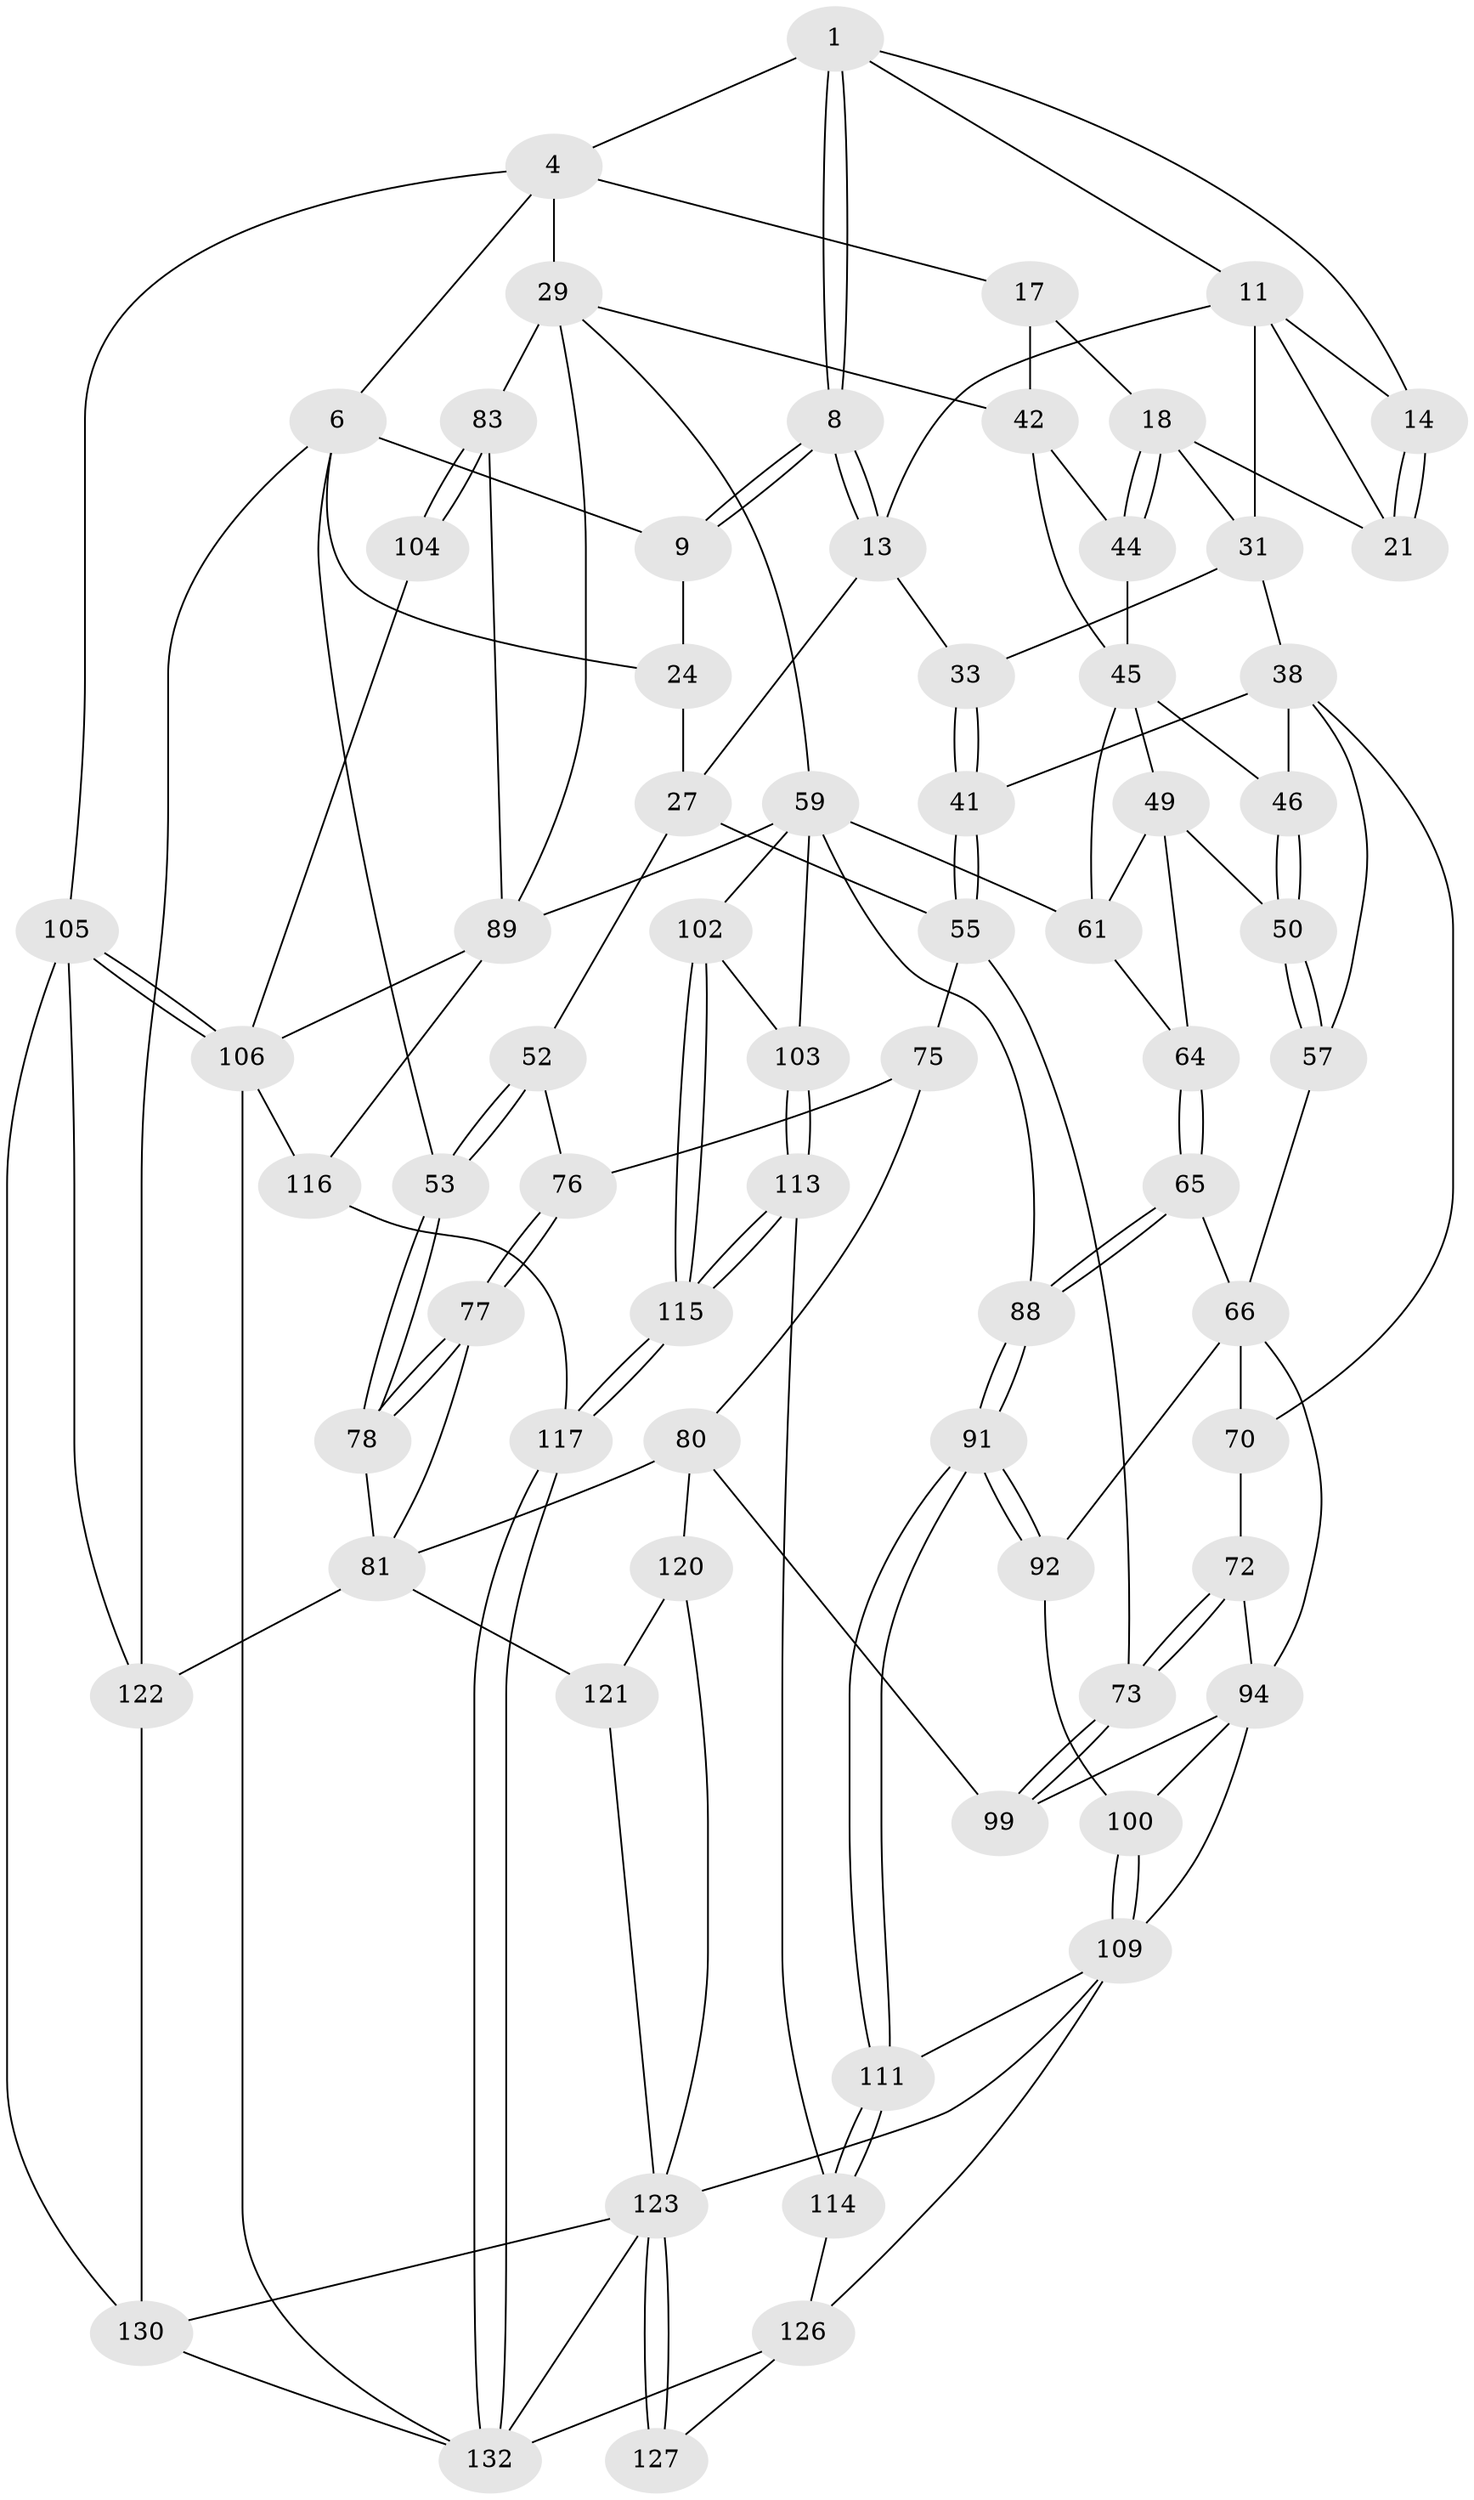 // original degree distribution, {3: 0.014285714285714285, 4: 0.24285714285714285, 6: 0.22857142857142856, 5: 0.5142857142857142}
// Generated by graph-tools (version 1.1) at 2025/17/03/09/25 04:17:14]
// undirected, 70 vertices, 157 edges
graph export_dot {
graph [start="1"]
  node [color=gray90,style=filled];
  1 [pos="+0.31928295839911824+0",super="+2"];
  4 [pos="+0.6651472213866791+0",super="+5+15"];
  6 [pos="+0+0",super="+23+7"];
  8 [pos="+0.2390518399396773+0.1257101870207521"];
  9 [pos="+0.09890520692284455+0.11359950938557752",super="+10"];
  11 [pos="+0.36863682653712027+0.13002295589779841",super="+12"];
  13 [pos="+0.26345028337250165+0.17041090599583333",super="+26"];
  14 [pos="+0.451089312295125+0.15596585385623757"];
  17 [pos="+0.5313251188637308+0.21867215010906188"];
  18 [pos="+0.5214183216171345+0.22434162819871278",super="+19"];
  21 [pos="+0.4523976442660023+0.17779610868982798"];
  24 [pos="+0.09126889229891715+0.13553932872688831"];
  27 [pos="+0.22943381176036146+0.2584761389660691",super="+28+54"];
  29 [pos="+0.954682271653028+0.23673461587611086",super="+30+34"];
  31 [pos="+0.4167563708011291+0.2521066615408606",super="+37+32"];
  33 [pos="+0.34011691864491206+0.3112156403478831"];
  38 [pos="+0.4533950052447474+0.3244091341519376",super="+39"];
  41 [pos="+0.3708293967530778+0.37112765202482084"];
  42 [pos="+0.6208953752759743+0.33008375288535374",super="+43"];
  44 [pos="+0.5327299394129918+0.2767935099329519"];
  45 [pos="+0.527729835883959+0.31892343806684476",super="+47"];
  46 [pos="+0.51972771370659+0.32300011513754384"];
  49 [pos="+0.5333372129347288+0.39462552530492856",super="+63"];
  50 [pos="+0.5180125747152169+0.39316939837949244"];
  52 [pos="+0.01805744905738952+0.3369063082268503"];
  53 [pos="+0+0.38931773215510396"];
  55 [pos="+0.32931558322885873+0.4194098430573491",super="+74+56"];
  57 [pos="+0.4815313062320926+0.4013014554016617"];
  59 [pos="+0.7304253338485905+0.4771618636177928",super="+96+60"];
  61 [pos="+0.6303140823474732+0.4684227690611041",super="+62"];
  64 [pos="+0.5478510094788533+0.4865854080769379"];
  65 [pos="+0.5309798612525282+0.49885606825594353"];
  66 [pos="+0.5280348677137223+0.4989141881327115",super="+67+82"];
  70 [pos="+0.4336163887707311+0.47432933258894466",super="+71"];
  72 [pos="+0.41224247132256764+0.5114222361277982"];
  73 [pos="+0.3654000024804009+0.5178419306256359"];
  75 [pos="+0.19535051839896975+0.42509702011317074",super="+79"];
  76 [pos="+0.18880455941731308+0.4246269622263446"];
  77 [pos="+0.012811456068185942+0.5131417132620913"];
  78 [pos="+0+0.47460700183064414"];
  80 [pos="+0.2066575995827345+0.5675065996217166",super="+101"];
  81 [pos="+0.16349952815556718+0.5786176786405571",super="+118"];
  83 [pos="+1+0.3026491609013509",super="+84"];
  88 [pos="+0.5877833742371459+0.5924413899560299"];
  89 [pos="+0.9090856934169191+0.5594541640840859",super="+95"];
  91 [pos="+0.5754875938336437+0.6222951230012498"];
  92 [pos="+0.4999857089805775+0.5861950107878937"];
  94 [pos="+0.44250321147959026+0.5643027888977092",super="+97"];
  99 [pos="+0.32827507693735125+0.5907451113121803"];
  100 [pos="+0.46739623432460004+0.6049839200581301"];
  102 [pos="+0.7705667648504676+0.6128484774504246"];
  103 [pos="+0.6870217731911433+0.6247345180248708"];
  104 [pos="+1+0.6080615158186145"];
  105 [pos="+1+1"];
  106 [pos="+1+0.8492717727322536",super="+136+107"];
  109 [pos="+0.4602509985609345+0.6719395590903628",super="+112+110"];
  111 [pos="+0.5757675460078407+0.6266546975504307"];
  113 [pos="+0.6509494526272984+0.6967313299604879"];
  114 [pos="+0.6412346579964164+0.6976834796286725"];
  115 [pos="+0.726928236247076+0.7238157373389817"];
  116 [pos="+0.8605095038998097+0.7672012769732701"];
  117 [pos="+0.8020270799531711+0.8084203934099665"];
  120 [pos="+0.2560501385051505+0.707452026084884"];
  121 [pos="+0.1705367575524462+0.7207739668380053"];
  122 [pos="+0+1"];
  123 [pos="+0.38705541752973044+0.7531301755958423",super="+124"];
  126 [pos="+0.5501039899133634+0.8063403982624925",super="+128"];
  127 [pos="+0.40562130340818187+0.7963606470026244"];
  130 [pos="+0.09842788438785906+0.9931414901623065",super="+131"];
  132 [pos="+0.7505138606902795+0.9570068980570368",super="+133+138"];
  1 -- 8;
  1 -- 8;
  1 -- 11;
  1 -- 4;
  1 -- 14;
  4 -- 105;
  4 -- 6;
  4 -- 29 [weight=3];
  4 -- 17;
  6 -- 122;
  6 -- 24;
  6 -- 9 [weight=2];
  6 -- 53;
  8 -- 9;
  8 -- 9;
  8 -- 13;
  8 -- 13;
  9 -- 24;
  11 -- 14;
  11 -- 13;
  11 -- 21;
  11 -- 31;
  13 -- 33;
  13 -- 27;
  14 -- 21;
  14 -- 21;
  17 -- 18;
  17 -- 42;
  18 -- 44;
  18 -- 44;
  18 -- 21;
  18 -- 31 [weight=2];
  24 -- 27;
  27 -- 52;
  27 -- 55;
  29 -- 83 [weight=3];
  29 -- 89;
  29 -- 42;
  29 -- 59;
  31 -- 38;
  31 -- 33;
  33 -- 41;
  33 -- 41;
  38 -- 46;
  38 -- 57;
  38 -- 41;
  38 -- 70;
  41 -- 55;
  41 -- 55;
  42 -- 45;
  42 -- 44;
  44 -- 45;
  45 -- 46;
  45 -- 49;
  45 -- 61;
  46 -- 50;
  46 -- 50;
  49 -- 50;
  49 -- 64;
  49 -- 61;
  50 -- 57;
  50 -- 57;
  52 -- 53;
  52 -- 53;
  52 -- 76;
  53 -- 78;
  53 -- 78;
  55 -- 73;
  55 -- 75 [weight=2];
  57 -- 66;
  59 -- 102;
  59 -- 88;
  59 -- 61;
  59 -- 103;
  59 -- 89;
  61 -- 64;
  64 -- 65;
  64 -- 65;
  65 -- 66;
  65 -- 88;
  65 -- 88;
  66 -- 70 [weight=2];
  66 -- 94;
  66 -- 92;
  70 -- 72;
  72 -- 73;
  72 -- 73;
  72 -- 94;
  73 -- 99;
  73 -- 99;
  75 -- 76;
  75 -- 80;
  76 -- 77;
  76 -- 77;
  77 -- 78;
  77 -- 78;
  77 -- 81;
  78 -- 81;
  80 -- 81;
  80 -- 99;
  80 -- 120;
  81 -- 122;
  81 -- 121;
  83 -- 104 [weight=2];
  83 -- 104;
  83 -- 89;
  88 -- 91;
  88 -- 91;
  89 -- 116;
  89 -- 106;
  91 -- 92;
  91 -- 92;
  91 -- 111;
  91 -- 111;
  92 -- 100;
  94 -- 99;
  94 -- 100;
  94 -- 109;
  100 -- 109;
  100 -- 109;
  102 -- 103;
  102 -- 115;
  102 -- 115;
  103 -- 113;
  103 -- 113;
  104 -- 106;
  105 -- 106;
  105 -- 106;
  105 -- 122;
  105 -- 130;
  106 -- 116;
  106 -- 132;
  109 -- 126;
  109 -- 111;
  109 -- 123;
  111 -- 114;
  111 -- 114;
  113 -- 114;
  113 -- 115;
  113 -- 115;
  114 -- 126;
  115 -- 117;
  115 -- 117;
  116 -- 117;
  117 -- 132;
  117 -- 132;
  120 -- 121;
  120 -- 123;
  121 -- 123;
  122 -- 130;
  123 -- 127 [weight=2];
  123 -- 127;
  123 -- 130 [weight=2];
  123 -- 132;
  126 -- 127;
  126 -- 132;
  130 -- 132 [weight=2];
}
